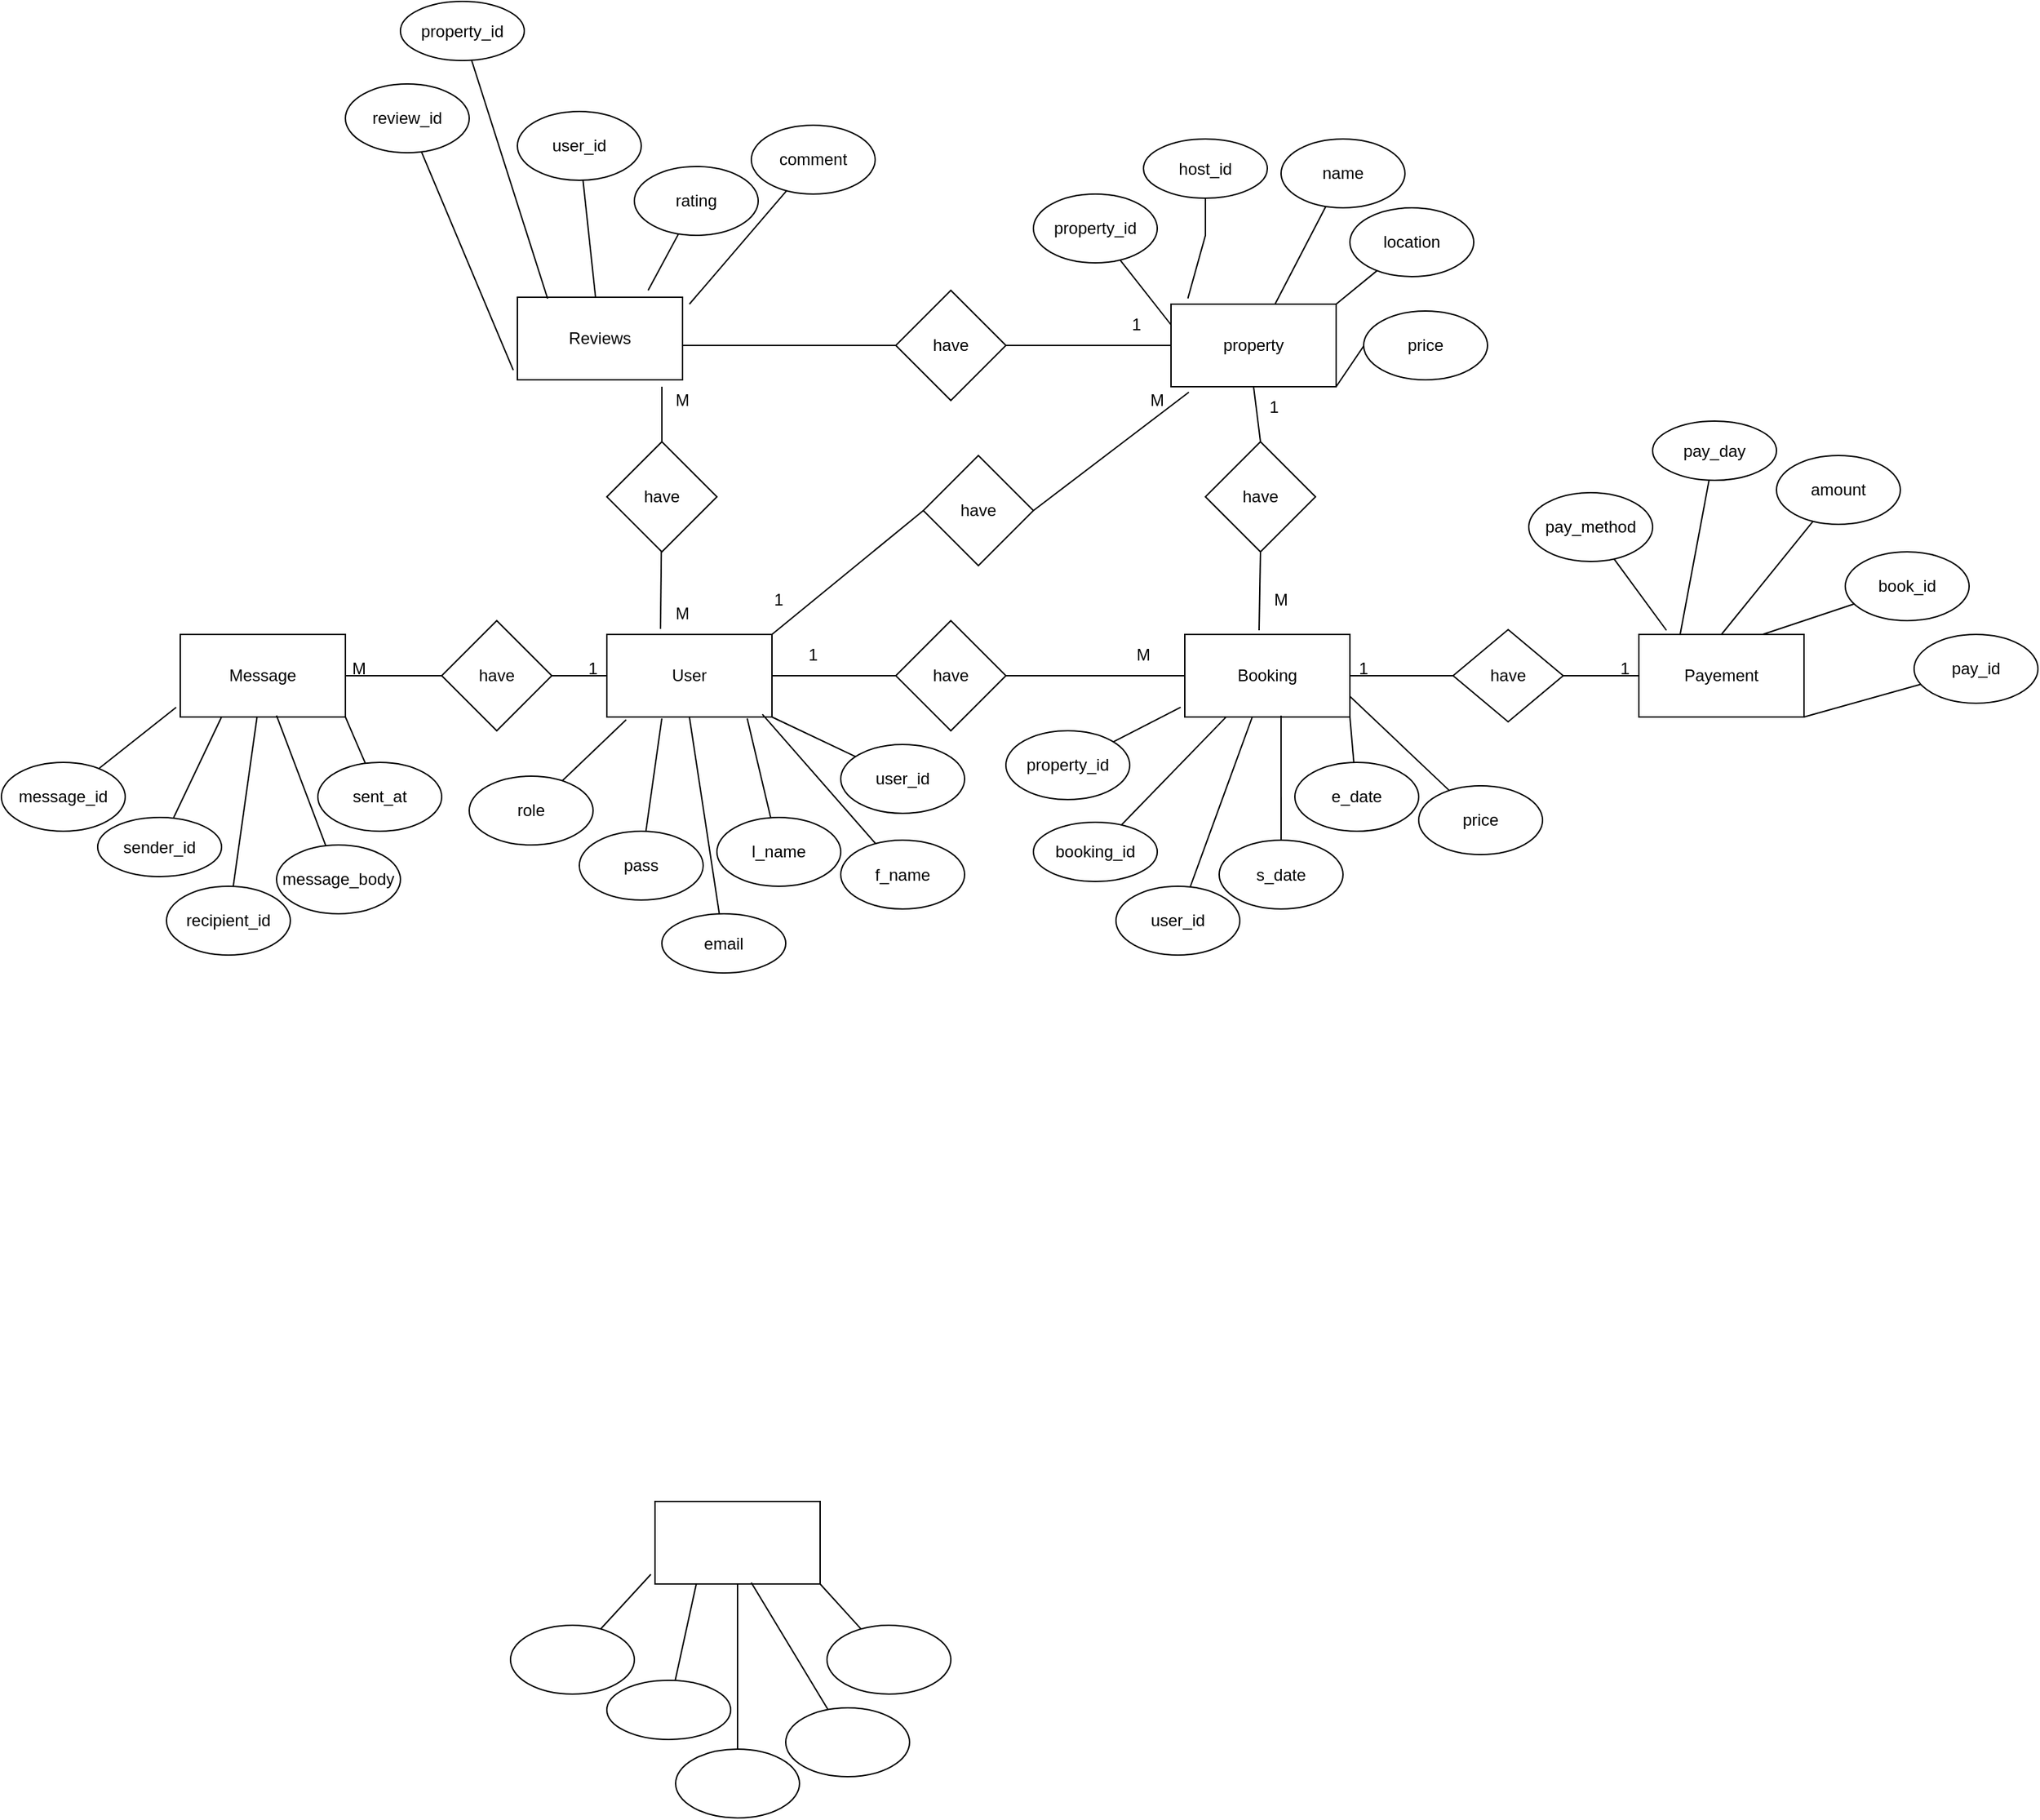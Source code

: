 <mxfile version="28.2.8">
  <diagram name="Page-1" id="ve_KomNTCY8Q5TMwdoLx">
    <mxGraphModel dx="2171" dy="2129" grid="1" gridSize="10" guides="1" tooltips="1" connect="1" arrows="1" fold="1" page="1" pageScale="1" pageWidth="827" pageHeight="1169" math="0" shadow="0">
      <root>
        <mxCell id="0" />
        <mxCell id="1" parent="0" />
        <mxCell id="t6c5ypCtvsttXn4N3ewq-1" value="User" style="rounded=0;whiteSpace=wrap;html=1;" vertex="1" parent="1">
          <mxGeometry x="130" y="130" width="120" height="60" as="geometry" />
        </mxCell>
        <mxCell id="t6c5ypCtvsttXn4N3ewq-2" value="" style="endArrow=none;html=1;rounded=0;exitX=1;exitY=1;exitDx=0;exitDy=0;" edge="1" parent="1" source="t6c5ypCtvsttXn4N3ewq-1" target="t6c5ypCtvsttXn4N3ewq-3">
          <mxGeometry width="50" height="50" relative="1" as="geometry">
            <mxPoint x="270" y="250" as="sourcePoint" />
            <mxPoint x="250" y="190" as="targetPoint" />
          </mxGeometry>
        </mxCell>
        <mxCell id="t6c5ypCtvsttXn4N3ewq-3" value="user_id" style="ellipse;whiteSpace=wrap;html=1;" vertex="1" parent="1">
          <mxGeometry x="300" y="210" width="90" height="50" as="geometry" />
        </mxCell>
        <mxCell id="t6c5ypCtvsttXn4N3ewq-5" value="" style="endArrow=none;html=1;rounded=0;exitX=0.942;exitY=0.967;exitDx=0;exitDy=0;exitPerimeter=0;" edge="1" parent="1" target="t6c5ypCtvsttXn4N3ewq-6" source="t6c5ypCtvsttXn4N3ewq-1">
          <mxGeometry width="50" height="50" relative="1" as="geometry">
            <mxPoint x="200" y="200" as="sourcePoint" />
            <mxPoint x="170" y="220" as="targetPoint" />
          </mxGeometry>
        </mxCell>
        <mxCell id="t6c5ypCtvsttXn4N3ewq-6" value="f_name" style="ellipse;whiteSpace=wrap;html=1;" vertex="1" parent="1">
          <mxGeometry x="300" y="279.5" width="90" height="50" as="geometry" />
        </mxCell>
        <mxCell id="t6c5ypCtvsttXn4N3ewq-7" value="" style="endArrow=none;html=1;rounded=0;exitX=0.85;exitY=1.017;exitDx=0;exitDy=0;exitPerimeter=0;" edge="1" parent="1" target="t6c5ypCtvsttXn4N3ewq-8" source="t6c5ypCtvsttXn4N3ewq-1">
          <mxGeometry width="50" height="50" relative="1" as="geometry">
            <mxPoint x="90" y="200" as="sourcePoint" />
            <mxPoint x="90" y="200" as="targetPoint" />
          </mxGeometry>
        </mxCell>
        <mxCell id="t6c5ypCtvsttXn4N3ewq-8" value="l_name" style="ellipse;whiteSpace=wrap;html=1;" vertex="1" parent="1">
          <mxGeometry x="210" y="263" width="90" height="50" as="geometry" />
        </mxCell>
        <mxCell id="t6c5ypCtvsttXn4N3ewq-9" value="" style="endArrow=none;html=1;rounded=0;exitX=0.5;exitY=1;exitDx=0;exitDy=0;" edge="1" parent="1" target="t6c5ypCtvsttXn4N3ewq-10" source="t6c5ypCtvsttXn4N3ewq-1">
          <mxGeometry width="50" height="50" relative="1" as="geometry">
            <mxPoint x="160" y="190" as="sourcePoint" />
            <mxPoint x="30" y="217" as="targetPoint" />
          </mxGeometry>
        </mxCell>
        <mxCell id="t6c5ypCtvsttXn4N3ewq-10" value="email" style="ellipse;whiteSpace=wrap;html=1;" vertex="1" parent="1">
          <mxGeometry x="170" y="333" width="90" height="43" as="geometry" />
        </mxCell>
        <mxCell id="t6c5ypCtvsttXn4N3ewq-11" value="" style="endArrow=none;html=1;rounded=0;exitX=0.333;exitY=1.017;exitDx=0;exitDy=0;exitPerimeter=0;" edge="1" parent="1" target="t6c5ypCtvsttXn4N3ewq-12" source="t6c5ypCtvsttXn4N3ewq-1">
          <mxGeometry width="50" height="50" relative="1" as="geometry">
            <mxPoint x="100" y="185" as="sourcePoint" />
            <mxPoint x="20" y="190" as="targetPoint" />
          </mxGeometry>
        </mxCell>
        <mxCell id="t6c5ypCtvsttXn4N3ewq-12" value="pass" style="ellipse;whiteSpace=wrap;html=1;" vertex="1" parent="1">
          <mxGeometry x="110" y="273" width="90" height="50" as="geometry" />
        </mxCell>
        <mxCell id="t6c5ypCtvsttXn4N3ewq-13" value="" style="rounded=0;whiteSpace=wrap;html=1;" vertex="1" parent="1">
          <mxGeometry x="165" y="760" width="120" height="60" as="geometry" />
        </mxCell>
        <mxCell id="t6c5ypCtvsttXn4N3ewq-14" value="" style="endArrow=none;html=1;rounded=0;exitX=1;exitY=1;exitDx=0;exitDy=0;" edge="1" parent="1" source="t6c5ypCtvsttXn4N3ewq-13" target="t6c5ypCtvsttXn4N3ewq-15">
          <mxGeometry width="50" height="50" relative="1" as="geometry">
            <mxPoint x="320" y="890" as="sourcePoint" />
            <mxPoint x="300" y="830" as="targetPoint" />
          </mxGeometry>
        </mxCell>
        <mxCell id="t6c5ypCtvsttXn4N3ewq-15" value="" style="ellipse;whiteSpace=wrap;html=1;" vertex="1" parent="1">
          <mxGeometry x="290" y="850" width="90" height="50" as="geometry" />
        </mxCell>
        <mxCell id="t6c5ypCtvsttXn4N3ewq-16" value="" style="endArrow=none;html=1;rounded=0;exitX=0.583;exitY=0.983;exitDx=0;exitDy=0;exitPerimeter=0;" edge="1" parent="1" source="t6c5ypCtvsttXn4N3ewq-13" target="t6c5ypCtvsttXn4N3ewq-17">
          <mxGeometry width="50" height="50" relative="1" as="geometry">
            <mxPoint x="250" y="840" as="sourcePoint" />
            <mxPoint x="220" y="860" as="targetPoint" />
          </mxGeometry>
        </mxCell>
        <mxCell id="t6c5ypCtvsttXn4N3ewq-17" value="" style="ellipse;whiteSpace=wrap;html=1;" vertex="1" parent="1">
          <mxGeometry x="260" y="910" width="90" height="50" as="geometry" />
        </mxCell>
        <mxCell id="t6c5ypCtvsttXn4N3ewq-18" value="" style="endArrow=none;html=1;rounded=0;" edge="1" parent="1" source="t6c5ypCtvsttXn4N3ewq-13" target="t6c5ypCtvsttXn4N3ewq-19">
          <mxGeometry width="50" height="50" relative="1" as="geometry">
            <mxPoint x="140" y="840" as="sourcePoint" />
            <mxPoint x="140" y="840" as="targetPoint" />
          </mxGeometry>
        </mxCell>
        <mxCell id="t6c5ypCtvsttXn4N3ewq-19" value="" style="ellipse;whiteSpace=wrap;html=1;" vertex="1" parent="1">
          <mxGeometry x="180" y="940" width="90" height="50" as="geometry" />
        </mxCell>
        <mxCell id="t6c5ypCtvsttXn4N3ewq-20" value="" style="endArrow=none;html=1;rounded=0;exitX=0.25;exitY=1;exitDx=0;exitDy=0;" edge="1" parent="1" source="t6c5ypCtvsttXn4N3ewq-13" target="t6c5ypCtvsttXn4N3ewq-21">
          <mxGeometry width="50" height="50" relative="1" as="geometry">
            <mxPoint x="160" y="830" as="sourcePoint" />
            <mxPoint x="80" y="857" as="targetPoint" />
          </mxGeometry>
        </mxCell>
        <mxCell id="t6c5ypCtvsttXn4N3ewq-21" value="" style="ellipse;whiteSpace=wrap;html=1;" vertex="1" parent="1">
          <mxGeometry x="130" y="890" width="90" height="43" as="geometry" />
        </mxCell>
        <mxCell id="t6c5ypCtvsttXn4N3ewq-22" value="" style="endArrow=none;html=1;rounded=0;exitX=-0.025;exitY=0.883;exitDx=0;exitDy=0;exitPerimeter=0;" edge="1" parent="1" source="t6c5ypCtvsttXn4N3ewq-13" target="t6c5ypCtvsttXn4N3ewq-23">
          <mxGeometry width="50" height="50" relative="1" as="geometry">
            <mxPoint x="150" y="825" as="sourcePoint" />
            <mxPoint x="70" y="830" as="targetPoint" />
          </mxGeometry>
        </mxCell>
        <mxCell id="t6c5ypCtvsttXn4N3ewq-23" value="" style="ellipse;whiteSpace=wrap;html=1;" vertex="1" parent="1">
          <mxGeometry x="60" y="850" width="90" height="50" as="geometry" />
        </mxCell>
        <mxCell id="t6c5ypCtvsttXn4N3ewq-24" value="property" style="rounded=0;whiteSpace=wrap;html=1;" vertex="1" parent="1">
          <mxGeometry x="540" y="-110" width="120" height="60" as="geometry" />
        </mxCell>
        <mxCell id="t6c5ypCtvsttXn4N3ewq-25" value="" style="endArrow=none;html=1;rounded=0;exitX=1;exitY=1;exitDx=0;exitDy=0;" edge="1" parent="1" source="t6c5ypCtvsttXn4N3ewq-24">
          <mxGeometry width="50" height="50" relative="1" as="geometry">
            <mxPoint x="615" y="-360" as="sourcePoint" />
            <mxPoint x="683.114" y="-84.139" as="targetPoint" />
          </mxGeometry>
        </mxCell>
        <mxCell id="t6c5ypCtvsttXn4N3ewq-26" value="price" style="ellipse;whiteSpace=wrap;html=1;" vertex="1" parent="1">
          <mxGeometry x="680" y="-105" width="90" height="50" as="geometry" />
        </mxCell>
        <mxCell id="t6c5ypCtvsttXn4N3ewq-27" value="" style="endArrow=none;html=1;rounded=0;exitX=1;exitY=0;exitDx=0;exitDy=0;" edge="1" parent="1" source="t6c5ypCtvsttXn4N3ewq-24" target="t6c5ypCtvsttXn4N3ewq-28">
          <mxGeometry width="50" height="50" relative="1" as="geometry">
            <mxPoint x="670" y="-110" as="sourcePoint" />
            <mxPoint x="515" y="-390" as="targetPoint" />
          </mxGeometry>
        </mxCell>
        <mxCell id="t6c5ypCtvsttXn4N3ewq-28" value="location" style="ellipse;whiteSpace=wrap;html=1;" vertex="1" parent="1">
          <mxGeometry x="670" y="-180" width="90" height="50" as="geometry" />
        </mxCell>
        <mxCell id="t6c5ypCtvsttXn4N3ewq-29" value="" style="endArrow=none;html=1;rounded=0;" edge="1" parent="1" source="t6c5ypCtvsttXn4N3ewq-24" target="t6c5ypCtvsttXn4N3ewq-30">
          <mxGeometry width="50" height="50" relative="1" as="geometry">
            <mxPoint x="435" y="-410" as="sourcePoint" />
            <mxPoint x="435" y="-410" as="targetPoint" />
          </mxGeometry>
        </mxCell>
        <mxCell id="t6c5ypCtvsttXn4N3ewq-30" value="name" style="ellipse;whiteSpace=wrap;html=1;" vertex="1" parent="1">
          <mxGeometry x="620" y="-230" width="90" height="50" as="geometry" />
        </mxCell>
        <mxCell id="t6c5ypCtvsttXn4N3ewq-31" value="" style="endArrow=none;html=1;rounded=0;exitX=0.102;exitY=-0.069;exitDx=0;exitDy=0;exitPerimeter=0;" edge="1" parent="1" source="t6c5ypCtvsttXn4N3ewq-24" target="t6c5ypCtvsttXn4N3ewq-32">
          <mxGeometry width="50" height="50" relative="1" as="geometry">
            <mxPoint x="455" y="-420" as="sourcePoint" />
            <mxPoint x="375" y="-393" as="targetPoint" />
            <Array as="points">
              <mxPoint x="565" y="-160" />
            </Array>
          </mxGeometry>
        </mxCell>
        <mxCell id="t6c5ypCtvsttXn4N3ewq-32" value="host_id" style="ellipse;whiteSpace=wrap;html=1;" vertex="1" parent="1">
          <mxGeometry x="520" y="-230" width="90" height="43" as="geometry" />
        </mxCell>
        <mxCell id="t6c5ypCtvsttXn4N3ewq-33" value="" style="endArrow=none;html=1;rounded=0;exitX=0;exitY=0.25;exitDx=0;exitDy=0;" edge="1" parent="1" source="t6c5ypCtvsttXn4N3ewq-24" target="t6c5ypCtvsttXn4N3ewq-34">
          <mxGeometry width="50" height="50" relative="1" as="geometry">
            <mxPoint x="445" y="-425" as="sourcePoint" />
            <mxPoint x="365" y="-420" as="targetPoint" />
            <Array as="points" />
          </mxGeometry>
        </mxCell>
        <mxCell id="t6c5ypCtvsttXn4N3ewq-34" value="property_id" style="ellipse;whiteSpace=wrap;html=1;" vertex="1" parent="1">
          <mxGeometry x="440" y="-190" width="90" height="50" as="geometry" />
        </mxCell>
        <mxCell id="t6c5ypCtvsttXn4N3ewq-35" value="Booking" style="rounded=0;whiteSpace=wrap;html=1;" vertex="1" parent="1">
          <mxGeometry x="550" y="130" width="120" height="60" as="geometry" />
        </mxCell>
        <mxCell id="t6c5ypCtvsttXn4N3ewq-36" value="" style="endArrow=none;html=1;rounded=0;exitX=1;exitY=1;exitDx=0;exitDy=0;" edge="1" parent="1" source="t6c5ypCtvsttXn4N3ewq-35" target="t6c5ypCtvsttXn4N3ewq-37">
          <mxGeometry width="50" height="50" relative="1" as="geometry">
            <mxPoint x="690" y="263" as="sourcePoint" />
            <mxPoint x="670" y="203" as="targetPoint" />
          </mxGeometry>
        </mxCell>
        <mxCell id="t6c5ypCtvsttXn4N3ewq-37" value="e_date" style="ellipse;whiteSpace=wrap;html=1;" vertex="1" parent="1">
          <mxGeometry x="630" y="223" width="90" height="50" as="geometry" />
        </mxCell>
        <mxCell id="t6c5ypCtvsttXn4N3ewq-38" value="" style="endArrow=none;html=1;rounded=0;exitX=0.583;exitY=0.983;exitDx=0;exitDy=0;exitPerimeter=0;" edge="1" parent="1" source="t6c5ypCtvsttXn4N3ewq-35" target="t6c5ypCtvsttXn4N3ewq-39">
          <mxGeometry width="50" height="50" relative="1" as="geometry">
            <mxPoint x="620" y="213" as="sourcePoint" />
            <mxPoint x="590" y="233" as="targetPoint" />
          </mxGeometry>
        </mxCell>
        <mxCell id="t6c5ypCtvsttXn4N3ewq-39" value="s_date" style="ellipse;whiteSpace=wrap;html=1;" vertex="1" parent="1">
          <mxGeometry x="575" y="279.5" width="90" height="50" as="geometry" />
        </mxCell>
        <mxCell id="t6c5ypCtvsttXn4N3ewq-40" value="" style="endArrow=none;html=1;rounded=0;" edge="1" parent="1" source="t6c5ypCtvsttXn4N3ewq-35" target="t6c5ypCtvsttXn4N3ewq-41">
          <mxGeometry width="50" height="50" relative="1" as="geometry">
            <mxPoint x="510" y="213" as="sourcePoint" />
            <mxPoint x="510" y="213" as="targetPoint" />
          </mxGeometry>
        </mxCell>
        <mxCell id="t6c5ypCtvsttXn4N3ewq-41" value="user_id" style="ellipse;whiteSpace=wrap;html=1;" vertex="1" parent="1">
          <mxGeometry x="500" y="313" width="90" height="50" as="geometry" />
        </mxCell>
        <mxCell id="t6c5ypCtvsttXn4N3ewq-42" value="" style="endArrow=none;html=1;rounded=0;exitX=0.25;exitY=1;exitDx=0;exitDy=0;" edge="1" parent="1" source="t6c5ypCtvsttXn4N3ewq-35" target="t6c5ypCtvsttXn4N3ewq-43">
          <mxGeometry width="50" height="50" relative="1" as="geometry">
            <mxPoint x="530" y="203" as="sourcePoint" />
            <mxPoint x="450" y="230" as="targetPoint" />
          </mxGeometry>
        </mxCell>
        <mxCell id="t6c5ypCtvsttXn4N3ewq-43" value="booking_id" style="ellipse;whiteSpace=wrap;html=1;" vertex="1" parent="1">
          <mxGeometry x="440" y="266.5" width="90" height="43" as="geometry" />
        </mxCell>
        <mxCell id="t6c5ypCtvsttXn4N3ewq-44" value="" style="endArrow=none;html=1;rounded=0;exitX=-0.025;exitY=0.883;exitDx=0;exitDy=0;exitPerimeter=0;" edge="1" parent="1" source="t6c5ypCtvsttXn4N3ewq-35" target="t6c5ypCtvsttXn4N3ewq-45">
          <mxGeometry width="50" height="50" relative="1" as="geometry">
            <mxPoint x="520" y="198" as="sourcePoint" />
            <mxPoint x="440" y="203" as="targetPoint" />
          </mxGeometry>
        </mxCell>
        <mxCell id="t6c5ypCtvsttXn4N3ewq-45" value="property_id" style="ellipse;whiteSpace=wrap;html=1;" vertex="1" parent="1">
          <mxGeometry x="420" y="200" width="90" height="50" as="geometry" />
        </mxCell>
        <mxCell id="t6c5ypCtvsttXn4N3ewq-46" value="Message" style="rounded=0;whiteSpace=wrap;html=1;" vertex="1" parent="1">
          <mxGeometry x="-180" y="130" width="120" height="60" as="geometry" />
        </mxCell>
        <mxCell id="t6c5ypCtvsttXn4N3ewq-47" value="" style="endArrow=none;html=1;rounded=0;exitX=1;exitY=1;exitDx=0;exitDy=0;" edge="1" parent="1" source="t6c5ypCtvsttXn4N3ewq-46" target="t6c5ypCtvsttXn4N3ewq-48">
          <mxGeometry width="50" height="50" relative="1" as="geometry">
            <mxPoint x="-50" y="263" as="sourcePoint" />
            <mxPoint x="-70" y="203" as="targetPoint" />
          </mxGeometry>
        </mxCell>
        <mxCell id="t6c5ypCtvsttXn4N3ewq-48" value="sent_at" style="ellipse;whiteSpace=wrap;html=1;" vertex="1" parent="1">
          <mxGeometry x="-80" y="223" width="90" height="50" as="geometry" />
        </mxCell>
        <mxCell id="t6c5ypCtvsttXn4N3ewq-49" value="" style="endArrow=none;html=1;rounded=0;exitX=0.583;exitY=0.983;exitDx=0;exitDy=0;exitPerimeter=0;" edge="1" parent="1" source="t6c5ypCtvsttXn4N3ewq-46" target="t6c5ypCtvsttXn4N3ewq-50">
          <mxGeometry width="50" height="50" relative="1" as="geometry">
            <mxPoint x="-120" y="213" as="sourcePoint" />
            <mxPoint x="-150" y="233" as="targetPoint" />
          </mxGeometry>
        </mxCell>
        <mxCell id="t6c5ypCtvsttXn4N3ewq-50" value="message_body" style="ellipse;whiteSpace=wrap;html=1;" vertex="1" parent="1">
          <mxGeometry x="-110" y="283" width="90" height="50" as="geometry" />
        </mxCell>
        <mxCell id="t6c5ypCtvsttXn4N3ewq-51" value="" style="endArrow=none;html=1;rounded=0;" edge="1" parent="1" source="t6c5ypCtvsttXn4N3ewq-46" target="t6c5ypCtvsttXn4N3ewq-52">
          <mxGeometry width="50" height="50" relative="1" as="geometry">
            <mxPoint x="-230" y="213" as="sourcePoint" />
            <mxPoint x="-230" y="213" as="targetPoint" />
          </mxGeometry>
        </mxCell>
        <mxCell id="t6c5ypCtvsttXn4N3ewq-52" value="recipient_id" style="ellipse;whiteSpace=wrap;html=1;" vertex="1" parent="1">
          <mxGeometry x="-190" y="313" width="90" height="50" as="geometry" />
        </mxCell>
        <mxCell id="t6c5ypCtvsttXn4N3ewq-53" value="" style="endArrow=none;html=1;rounded=0;exitX=0.25;exitY=1;exitDx=0;exitDy=0;" edge="1" parent="1" source="t6c5ypCtvsttXn4N3ewq-46" target="t6c5ypCtvsttXn4N3ewq-54">
          <mxGeometry width="50" height="50" relative="1" as="geometry">
            <mxPoint x="-210" y="203" as="sourcePoint" />
            <mxPoint x="-290" y="230" as="targetPoint" />
          </mxGeometry>
        </mxCell>
        <mxCell id="t6c5ypCtvsttXn4N3ewq-54" value="sender_id" style="ellipse;whiteSpace=wrap;html=1;" vertex="1" parent="1">
          <mxGeometry x="-240" y="263" width="90" height="43" as="geometry" />
        </mxCell>
        <mxCell id="t6c5ypCtvsttXn4N3ewq-55" value="" style="endArrow=none;html=1;rounded=0;exitX=-0.025;exitY=0.883;exitDx=0;exitDy=0;exitPerimeter=0;" edge="1" parent="1" source="t6c5ypCtvsttXn4N3ewq-46" target="t6c5ypCtvsttXn4N3ewq-56">
          <mxGeometry width="50" height="50" relative="1" as="geometry">
            <mxPoint x="-220" y="198" as="sourcePoint" />
            <mxPoint x="-300" y="203" as="targetPoint" />
          </mxGeometry>
        </mxCell>
        <mxCell id="t6c5ypCtvsttXn4N3ewq-56" value="message_id" style="ellipse;whiteSpace=wrap;html=1;" vertex="1" parent="1">
          <mxGeometry x="-310" y="223" width="90" height="50" as="geometry" />
        </mxCell>
        <mxCell id="t6c5ypCtvsttXn4N3ewq-57" value="Payement" style="rounded=0;whiteSpace=wrap;html=1;" vertex="1" parent="1">
          <mxGeometry x="880" y="130" width="120" height="60" as="geometry" />
        </mxCell>
        <mxCell id="t6c5ypCtvsttXn4N3ewq-58" value="" style="endArrow=none;html=1;rounded=0;exitX=1;exitY=1;exitDx=0;exitDy=0;" edge="1" parent="1" source="t6c5ypCtvsttXn4N3ewq-57" target="t6c5ypCtvsttXn4N3ewq-59">
          <mxGeometry width="50" height="50" relative="1" as="geometry">
            <mxPoint x="1120" y="245" as="sourcePoint" />
            <mxPoint x="1100" y="185" as="targetPoint" />
          </mxGeometry>
        </mxCell>
        <mxCell id="t6c5ypCtvsttXn4N3ewq-59" value="pay_id" style="ellipse;whiteSpace=wrap;html=1;" vertex="1" parent="1">
          <mxGeometry x="1080" y="130" width="90" height="50" as="geometry" />
        </mxCell>
        <mxCell id="t6c5ypCtvsttXn4N3ewq-60" value="" style="endArrow=none;html=1;rounded=0;exitX=0.75;exitY=0;exitDx=0;exitDy=0;" edge="1" parent="1" source="t6c5ypCtvsttXn4N3ewq-57" target="t6c5ypCtvsttXn4N3ewq-61">
          <mxGeometry width="50" height="50" relative="1" as="geometry">
            <mxPoint x="1050" y="195" as="sourcePoint" />
            <mxPoint x="1020" y="215" as="targetPoint" />
          </mxGeometry>
        </mxCell>
        <mxCell id="t6c5ypCtvsttXn4N3ewq-61" value="book_id" style="ellipse;whiteSpace=wrap;html=1;" vertex="1" parent="1">
          <mxGeometry x="1030" y="70" width="90" height="50" as="geometry" />
        </mxCell>
        <mxCell id="t6c5ypCtvsttXn4N3ewq-62" value="" style="endArrow=none;html=1;rounded=0;" edge="1" parent="1" target="t6c5ypCtvsttXn4N3ewq-63">
          <mxGeometry width="50" height="50" relative="1" as="geometry">
            <mxPoint x="900" y="127" as="sourcePoint" />
            <mxPoint x="940" y="195" as="targetPoint" />
          </mxGeometry>
        </mxCell>
        <mxCell id="t6c5ypCtvsttXn4N3ewq-63" value="pay_method" style="ellipse;whiteSpace=wrap;html=1;" vertex="1" parent="1">
          <mxGeometry x="800" y="27" width="90" height="50" as="geometry" />
        </mxCell>
        <mxCell id="t6c5ypCtvsttXn4N3ewq-64" value="" style="endArrow=none;html=1;rounded=0;exitX=0.25;exitY=0;exitDx=0;exitDy=0;" edge="1" parent="1" source="t6c5ypCtvsttXn4N3ewq-57" target="t6c5ypCtvsttXn4N3ewq-65">
          <mxGeometry width="50" height="50" relative="1" as="geometry">
            <mxPoint x="960" y="185" as="sourcePoint" />
            <mxPoint x="880" y="212" as="targetPoint" />
          </mxGeometry>
        </mxCell>
        <mxCell id="t6c5ypCtvsttXn4N3ewq-65" value="pay_day" style="ellipse;whiteSpace=wrap;html=1;" vertex="1" parent="1">
          <mxGeometry x="890" y="-25" width="90" height="43" as="geometry" />
        </mxCell>
        <mxCell id="t6c5ypCtvsttXn4N3ewq-66" value="" style="endArrow=none;html=1;rounded=0;exitX=0.5;exitY=0;exitDx=0;exitDy=0;" edge="1" parent="1" source="t6c5ypCtvsttXn4N3ewq-57" target="t6c5ypCtvsttXn4N3ewq-67">
          <mxGeometry width="50" height="50" relative="1" as="geometry">
            <mxPoint x="950" y="120" as="sourcePoint" />
            <mxPoint x="870" y="185" as="targetPoint" />
          </mxGeometry>
        </mxCell>
        <mxCell id="t6c5ypCtvsttXn4N3ewq-67" value="amount" style="ellipse;whiteSpace=wrap;html=1;" vertex="1" parent="1">
          <mxGeometry x="980" width="90" height="50" as="geometry" />
        </mxCell>
        <mxCell id="t6c5ypCtvsttXn4N3ewq-68" value="" style="endArrow=none;html=1;rounded=0;exitX=0.117;exitY=1.033;exitDx=0;exitDy=0;exitPerimeter=0;" edge="1" parent="1" target="t6c5ypCtvsttXn4N3ewq-69" source="t6c5ypCtvsttXn4N3ewq-1">
          <mxGeometry width="50" height="50" relative="1" as="geometry">
            <mxPoint x="130" y="139.5" as="sourcePoint" />
            <mxPoint x="23" y="146.5" as="targetPoint" />
          </mxGeometry>
        </mxCell>
        <mxCell id="t6c5ypCtvsttXn4N3ewq-69" value="role" style="ellipse;whiteSpace=wrap;html=1;" vertex="1" parent="1">
          <mxGeometry x="30" y="233" width="90" height="50" as="geometry" />
        </mxCell>
        <mxCell id="t6c5ypCtvsttXn4N3ewq-70" value="" style="endArrow=none;html=1;rounded=0;entryX=1;entryY=0.5;entryDx=0;entryDy=0;exitX=0;exitY=0.5;exitDx=0;exitDy=0;" edge="1" parent="1" source="t6c5ypCtvsttXn4N3ewq-71" target="t6c5ypCtvsttXn4N3ewq-1">
          <mxGeometry width="50" height="50" relative="1" as="geometry">
            <mxPoint x="400" y="370" as="sourcePoint" />
            <mxPoint x="450" y="320" as="targetPoint" />
          </mxGeometry>
        </mxCell>
        <mxCell id="t6c5ypCtvsttXn4N3ewq-72" value="" style="endArrow=none;html=1;rounded=0;entryX=1;entryY=0.5;entryDx=0;entryDy=0;exitX=0;exitY=0.5;exitDx=0;exitDy=0;" edge="1" parent="1" source="t6c5ypCtvsttXn4N3ewq-35" target="t6c5ypCtvsttXn4N3ewq-71">
          <mxGeometry width="50" height="50" relative="1" as="geometry">
            <mxPoint x="550" y="160" as="sourcePoint" />
            <mxPoint x="250" y="160" as="targetPoint" />
          </mxGeometry>
        </mxCell>
        <mxCell id="t6c5ypCtvsttXn4N3ewq-71" value="have" style="rhombus;whiteSpace=wrap;html=1;" vertex="1" parent="1">
          <mxGeometry x="340" y="120" width="80" height="80" as="geometry" />
        </mxCell>
        <mxCell id="t6c5ypCtvsttXn4N3ewq-73" value="" style="endArrow=none;html=1;rounded=0;exitX=1;exitY=0.75;exitDx=0;exitDy=0;" edge="1" parent="1" target="t6c5ypCtvsttXn4N3ewq-74" source="t6c5ypCtvsttXn4N3ewq-35">
          <mxGeometry width="50" height="50" relative="1" as="geometry">
            <mxPoint x="670" y="149.5" as="sourcePoint" />
            <mxPoint x="723" y="176.5" as="targetPoint" />
          </mxGeometry>
        </mxCell>
        <mxCell id="t6c5ypCtvsttXn4N3ewq-74" value="price" style="ellipse;whiteSpace=wrap;html=1;" vertex="1" parent="1">
          <mxGeometry x="720" y="240" width="90" height="50" as="geometry" />
        </mxCell>
        <mxCell id="t6c5ypCtvsttXn4N3ewq-75" value="M" style="text;html=1;whiteSpace=wrap;strokeColor=none;fillColor=none;align=center;verticalAlign=middle;rounded=0;" vertex="1" parent="1">
          <mxGeometry x="490" y="130" width="60" height="30" as="geometry" />
        </mxCell>
        <mxCell id="t6c5ypCtvsttXn4N3ewq-76" value="1" style="text;html=1;whiteSpace=wrap;strokeColor=none;fillColor=none;align=center;verticalAlign=middle;rounded=0;" vertex="1" parent="1">
          <mxGeometry x="250" y="130" width="60" height="30" as="geometry" />
        </mxCell>
        <mxCell id="t6c5ypCtvsttXn4N3ewq-77" value="" style="endArrow=none;html=1;rounded=0;entryX=0.45;entryY=-0.05;entryDx=0;entryDy=0;entryPerimeter=0;" edge="1" parent="1" target="t6c5ypCtvsttXn4N3ewq-35">
          <mxGeometry width="50" height="50" relative="1" as="geometry">
            <mxPoint x="605" y="70" as="sourcePoint" />
            <mxPoint x="590" y="120" as="targetPoint" />
          </mxGeometry>
        </mxCell>
        <mxCell id="t6c5ypCtvsttXn4N3ewq-78" value="" style="endArrow=none;html=1;rounded=0;entryX=0.5;entryY=0;entryDx=0;entryDy=0;exitX=0.5;exitY=1;exitDx=0;exitDy=0;" edge="1" parent="1" target="t6c5ypCtvsttXn4N3ewq-79" source="t6c5ypCtvsttXn4N3ewq-24">
          <mxGeometry width="50" height="50" relative="1" as="geometry">
            <mxPoint x="890" y="120" as="sourcePoint" />
            <mxPoint x="590" y="120" as="targetPoint" />
          </mxGeometry>
        </mxCell>
        <mxCell id="t6c5ypCtvsttXn4N3ewq-79" value="have" style="rhombus;whiteSpace=wrap;html=1;" vertex="1" parent="1">
          <mxGeometry x="565" y="-10" width="80" height="80" as="geometry" />
        </mxCell>
        <mxCell id="t6c5ypCtvsttXn4N3ewq-81" value="M" style="text;html=1;whiteSpace=wrap;strokeColor=none;fillColor=none;align=center;verticalAlign=middle;rounded=0;" vertex="1" parent="1">
          <mxGeometry x="590" y="90" width="60" height="30" as="geometry" />
        </mxCell>
        <mxCell id="t6c5ypCtvsttXn4N3ewq-85" value="1" style="text;html=1;whiteSpace=wrap;strokeColor=none;fillColor=none;align=center;verticalAlign=middle;rounded=0;" vertex="1" parent="1">
          <mxGeometry x="590" y="-40" width="50" height="10" as="geometry" />
        </mxCell>
        <mxCell id="t6c5ypCtvsttXn4N3ewq-86" value="" style="endArrow=none;html=1;rounded=0;exitX=0;exitY=0.5;exitDx=0;exitDy=0;" edge="1" parent="1" source="t6c5ypCtvsttXn4N3ewq-24">
          <mxGeometry width="50" height="50" relative="1" as="geometry">
            <mxPoint x="540" y="-60" as="sourcePoint" />
            <mxPoint x="180" y="-80" as="targetPoint" />
          </mxGeometry>
        </mxCell>
        <mxCell id="t6c5ypCtvsttXn4N3ewq-87" value="have" style="rhombus;whiteSpace=wrap;html=1;" vertex="1" parent="1">
          <mxGeometry x="340" y="-120" width="80" height="80" as="geometry" />
        </mxCell>
        <mxCell id="t6c5ypCtvsttXn4N3ewq-89" value="1" style="text;html=1;whiteSpace=wrap;strokeColor=none;fillColor=none;align=center;verticalAlign=middle;rounded=0;" vertex="1" parent="1">
          <mxGeometry x="490" y="-110" width="50" height="30" as="geometry" />
        </mxCell>
        <mxCell id="t6c5ypCtvsttXn4N3ewq-91" value="Reviews" style="rounded=0;whiteSpace=wrap;html=1;" vertex="1" parent="1">
          <mxGeometry x="65" y="-115" width="120" height="60" as="geometry" />
        </mxCell>
        <mxCell id="t6c5ypCtvsttXn4N3ewq-92" value="" style="endArrow=none;html=1;rounded=0;" edge="1" parent="1" target="t6c5ypCtvsttXn4N3ewq-93">
          <mxGeometry width="50" height="50" relative="1" as="geometry">
            <mxPoint x="190" y="-110" as="sourcePoint" />
            <mxPoint x="190" y="-290" as="targetPoint" />
          </mxGeometry>
        </mxCell>
        <mxCell id="t6c5ypCtvsttXn4N3ewq-93" value="comment" style="ellipse;whiteSpace=wrap;html=1;" vertex="1" parent="1">
          <mxGeometry x="235" y="-240" width="90" height="50" as="geometry" />
        </mxCell>
        <mxCell id="t6c5ypCtvsttXn4N3ewq-94" value="" style="endArrow=none;html=1;rounded=0;" edge="1" parent="1" target="t6c5ypCtvsttXn4N3ewq-95">
          <mxGeometry width="50" height="50" relative="1" as="geometry">
            <mxPoint x="160" y="-120" as="sourcePoint" />
            <mxPoint x="110" y="-260" as="targetPoint" />
          </mxGeometry>
        </mxCell>
        <mxCell id="t6c5ypCtvsttXn4N3ewq-95" value="rating" style="ellipse;whiteSpace=wrap;html=1;" vertex="1" parent="1">
          <mxGeometry x="150" y="-210" width="90" height="50" as="geometry" />
        </mxCell>
        <mxCell id="t6c5ypCtvsttXn4N3ewq-96" value="" style="endArrow=none;html=1;rounded=0;" edge="1" parent="1" source="t6c5ypCtvsttXn4N3ewq-91" target="t6c5ypCtvsttXn4N3ewq-97">
          <mxGeometry width="50" height="50" relative="1" as="geometry">
            <mxPoint x="30" y="-280" as="sourcePoint" />
            <mxPoint x="30" y="-280" as="targetPoint" />
          </mxGeometry>
        </mxCell>
        <mxCell id="t6c5ypCtvsttXn4N3ewq-97" value="user_id" style="ellipse;whiteSpace=wrap;html=1;" vertex="1" parent="1">
          <mxGeometry x="65" y="-250" width="90" height="50" as="geometry" />
        </mxCell>
        <mxCell id="t6c5ypCtvsttXn4N3ewq-98" value="" style="endArrow=none;html=1;rounded=0;exitX=0.183;exitY=0.017;exitDx=0;exitDy=0;exitPerimeter=0;" edge="1" parent="1" source="t6c5ypCtvsttXn4N3ewq-91" target="t6c5ypCtvsttXn4N3ewq-99">
          <mxGeometry width="50" height="50" relative="1" as="geometry">
            <mxPoint x="50" y="-290" as="sourcePoint" />
            <mxPoint x="-30" y="-263" as="targetPoint" />
          </mxGeometry>
        </mxCell>
        <mxCell id="t6c5ypCtvsttXn4N3ewq-99" value="property_id" style="ellipse;whiteSpace=wrap;html=1;" vertex="1" parent="1">
          <mxGeometry x="-20" y="-330" width="90" height="43" as="geometry" />
        </mxCell>
        <mxCell id="t6c5ypCtvsttXn4N3ewq-100" value="" style="endArrow=none;html=1;rounded=0;exitX=-0.025;exitY=0.883;exitDx=0;exitDy=0;exitPerimeter=0;" edge="1" parent="1" source="t6c5ypCtvsttXn4N3ewq-91" target="t6c5ypCtvsttXn4N3ewq-101">
          <mxGeometry width="50" height="50" relative="1" as="geometry">
            <mxPoint x="40" y="-295" as="sourcePoint" />
            <mxPoint x="-40" y="-290" as="targetPoint" />
          </mxGeometry>
        </mxCell>
        <mxCell id="t6c5ypCtvsttXn4N3ewq-101" value="review_id" style="ellipse;whiteSpace=wrap;html=1;" vertex="1" parent="1">
          <mxGeometry x="-60" y="-270" width="90" height="50" as="geometry" />
        </mxCell>
        <mxCell id="t6c5ypCtvsttXn4N3ewq-114" value="M" style="text;html=1;whiteSpace=wrap;strokeColor=none;fillColor=none;align=center;verticalAlign=middle;rounded=0;" vertex="1" parent="1">
          <mxGeometry x="155" y="-55" width="60" height="30" as="geometry" />
        </mxCell>
        <mxCell id="t6c5ypCtvsttXn4N3ewq-115" value="" style="endArrow=none;html=1;rounded=0;exitX=0.5;exitY=0;exitDx=0;exitDy=0;" edge="1" parent="1" source="t6c5ypCtvsttXn4N3ewq-116">
          <mxGeometry width="50" height="50" relative="1" as="geometry">
            <mxPoint x="170" y="-15" as="sourcePoint" />
            <mxPoint x="170" y="-50" as="targetPoint" />
          </mxGeometry>
        </mxCell>
        <mxCell id="t6c5ypCtvsttXn4N3ewq-118" value="M" style="text;html=1;whiteSpace=wrap;strokeColor=none;fillColor=none;align=center;verticalAlign=middle;rounded=0;" vertex="1" parent="1">
          <mxGeometry x="155" y="100" width="60" height="30" as="geometry" />
        </mxCell>
        <mxCell id="t6c5ypCtvsttXn4N3ewq-120" value="" style="endArrow=none;html=1;rounded=0;exitX=0.325;exitY=-0.067;exitDx=0;exitDy=0;exitPerimeter=0;" edge="1" parent="1" source="t6c5ypCtvsttXn4N3ewq-1" target="t6c5ypCtvsttXn4N3ewq-116">
          <mxGeometry width="50" height="50" relative="1" as="geometry">
            <mxPoint x="169" y="126" as="sourcePoint" />
            <mxPoint x="170" y="-50" as="targetPoint" />
          </mxGeometry>
        </mxCell>
        <mxCell id="t6c5ypCtvsttXn4N3ewq-116" value="have" style="rhombus;whiteSpace=wrap;html=1;" vertex="1" parent="1">
          <mxGeometry x="130" y="-10" width="80" height="80" as="geometry" />
        </mxCell>
        <mxCell id="t6c5ypCtvsttXn4N3ewq-121" value="" style="endArrow=none;html=1;rounded=0;entryX=0;entryY=0;entryDx=0;entryDy=0;exitX=0;exitY=0.5;exitDx=0;exitDy=0;" edge="1" parent="1" source="t6c5ypCtvsttXn4N3ewq-123" target="t6c5ypCtvsttXn4N3ewq-76">
          <mxGeometry width="50" height="50" relative="1" as="geometry">
            <mxPoint x="540" y="280" as="sourcePoint" />
            <mxPoint x="390" y="70" as="targetPoint" />
          </mxGeometry>
        </mxCell>
        <mxCell id="t6c5ypCtvsttXn4N3ewq-122" value="" style="endArrow=none;html=1;rounded=0;entryX=1;entryY=0.5;entryDx=0;entryDy=0;exitX=0.108;exitY=1.067;exitDx=0;exitDy=0;exitPerimeter=0;" edge="1" parent="1" target="t6c5ypCtvsttXn4N3ewq-123" source="t6c5ypCtvsttXn4N3ewq-24">
          <mxGeometry width="50" height="50" relative="1" as="geometry">
            <mxPoint x="690" y="70" as="sourcePoint" />
            <mxPoint x="390" y="70" as="targetPoint" />
          </mxGeometry>
        </mxCell>
        <mxCell id="t6c5ypCtvsttXn4N3ewq-123" value="have" style="rhombus;whiteSpace=wrap;html=1;" vertex="1" parent="1">
          <mxGeometry x="360" width="80" height="80" as="geometry" />
        </mxCell>
        <mxCell id="t6c5ypCtvsttXn4N3ewq-124" value="M" style="text;html=1;whiteSpace=wrap;strokeColor=none;fillColor=none;align=center;verticalAlign=middle;rounded=0;" vertex="1" parent="1">
          <mxGeometry x="500" y="-55" width="60" height="30" as="geometry" />
        </mxCell>
        <mxCell id="t6c5ypCtvsttXn4N3ewq-125" value="1" style="text;html=1;whiteSpace=wrap;strokeColor=none;fillColor=none;align=center;verticalAlign=middle;rounded=0;" vertex="1" parent="1">
          <mxGeometry x="225" y="90" width="60" height="30" as="geometry" />
        </mxCell>
        <mxCell id="t6c5ypCtvsttXn4N3ewq-126" value="M" style="text;html=1;whiteSpace=wrap;strokeColor=none;fillColor=none;align=center;verticalAlign=middle;rounded=0;" vertex="1" parent="1">
          <mxGeometry x="-80" y="140" width="60" height="30" as="geometry" />
        </mxCell>
        <mxCell id="t6c5ypCtvsttXn4N3ewq-127" value="" style="endArrow=none;html=1;rounded=0;entryX=1;entryY=0.5;entryDx=0;entryDy=0;exitX=0;exitY=0.5;exitDx=0;exitDy=0;" edge="1" parent="1" source="t6c5ypCtvsttXn4N3ewq-130" target="t6c5ypCtvsttXn4N3ewq-46">
          <mxGeometry width="50" height="50" relative="1" as="geometry">
            <mxPoint x="80" y="195" as="sourcePoint" />
            <mxPoint x="80" y="155" as="targetPoint" />
          </mxGeometry>
        </mxCell>
        <mxCell id="t6c5ypCtvsttXn4N3ewq-128" value="1" style="text;html=1;whiteSpace=wrap;strokeColor=none;fillColor=none;align=center;verticalAlign=middle;rounded=0;" vertex="1" parent="1">
          <mxGeometry x="90" y="140" width="60" height="30" as="geometry" />
        </mxCell>
        <mxCell id="t6c5ypCtvsttXn4N3ewq-129" value="" style="endArrow=none;html=1;rounded=0;exitX=0;exitY=0.5;exitDx=0;exitDy=0;" edge="1" parent="1" target="t6c5ypCtvsttXn4N3ewq-130" source="t6c5ypCtvsttXn4N3ewq-1">
          <mxGeometry width="50" height="50" relative="1" as="geometry">
            <mxPoint x="120" y="160" as="sourcePoint" />
            <mxPoint x="80" y="155" as="targetPoint" />
          </mxGeometry>
        </mxCell>
        <mxCell id="t6c5ypCtvsttXn4N3ewq-130" value="have" style="rhombus;whiteSpace=wrap;html=1;" vertex="1" parent="1">
          <mxGeometry x="10" y="120" width="80" height="80" as="geometry" />
        </mxCell>
        <mxCell id="t6c5ypCtvsttXn4N3ewq-132" value="" style="endArrow=none;html=1;rounded=0;entryX=0;entryY=0.5;entryDx=0;entryDy=0;exitX=0;exitY=0;exitDx=0;exitDy=0;" edge="1" parent="1" target="t6c5ypCtvsttXn4N3ewq-57">
          <mxGeometry width="50" height="50" relative="1" as="geometry">
            <mxPoint x="810" y="160" as="sourcePoint" />
            <mxPoint x="839" y="327" as="targetPoint" />
          </mxGeometry>
        </mxCell>
        <mxCell id="t6c5ypCtvsttXn4N3ewq-133" value="" style="endArrow=none;html=1;rounded=0;exitX=1;exitY=0.5;exitDx=0;exitDy=0;entryX=0;entryY=0.5;entryDx=0;entryDy=0;" edge="1" parent="1" target="t6c5ypCtvsttXn4N3ewq-134" source="t6c5ypCtvsttXn4N3ewq-35">
          <mxGeometry width="50" height="50" relative="1" as="geometry">
            <mxPoint x="835" y="150" as="sourcePoint" />
            <mxPoint x="740" y="160" as="targetPoint" />
          </mxGeometry>
        </mxCell>
        <mxCell id="t6c5ypCtvsttXn4N3ewq-134" value="have" style="rhombus;whiteSpace=wrap;html=1;" vertex="1" parent="1">
          <mxGeometry x="745" y="126.5" width="80" height="67" as="geometry" />
        </mxCell>
        <mxCell id="t6c5ypCtvsttXn4N3ewq-135" value="1" style="text;html=1;whiteSpace=wrap;strokeColor=none;fillColor=none;align=center;verticalAlign=middle;rounded=0;" vertex="1" parent="1">
          <mxGeometry x="650" y="140" width="60" height="30" as="geometry" />
        </mxCell>
        <mxCell id="t6c5ypCtvsttXn4N3ewq-137" value="1" style="text;html=1;whiteSpace=wrap;strokeColor=none;fillColor=none;align=center;verticalAlign=middle;rounded=0;" vertex="1" parent="1">
          <mxGeometry x="840" y="140" width="60" height="30" as="geometry" />
        </mxCell>
      </root>
    </mxGraphModel>
  </diagram>
</mxfile>
